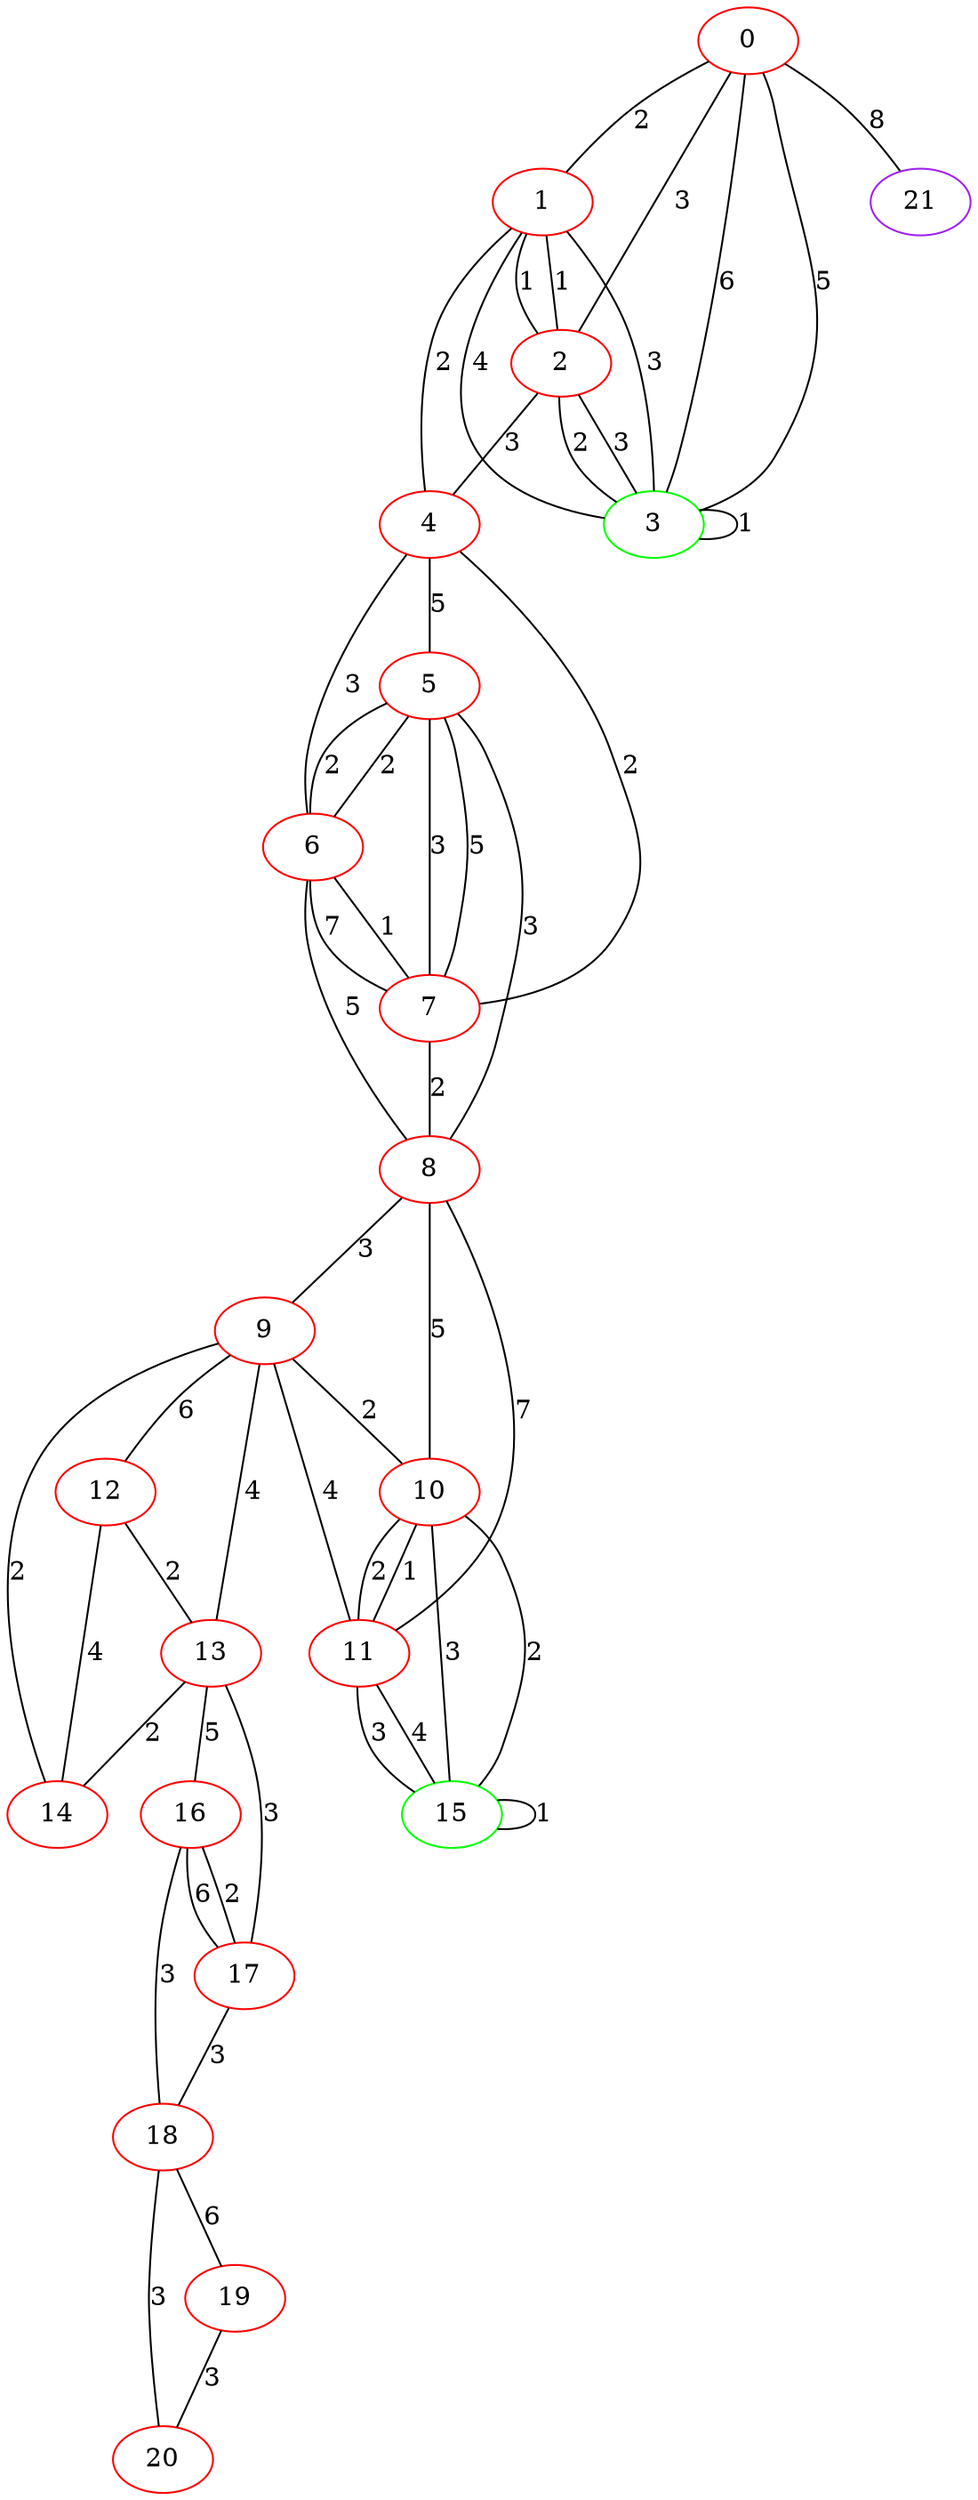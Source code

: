 graph "" {
0 [color=red, weight=1];
1 [color=red, weight=1];
2 [color=red, weight=1];
3 [color=green, weight=2];
4 [color=red, weight=1];
5 [color=red, weight=1];
6 [color=red, weight=1];
7 [color=red, weight=1];
8 [color=red, weight=1];
9 [color=red, weight=1];
10 [color=red, weight=1];
11 [color=red, weight=1];
12 [color=red, weight=1];
13 [color=red, weight=1];
14 [color=red, weight=1];
15 [color=green, weight=2];
16 [color=red, weight=1];
17 [color=red, weight=1];
18 [color=red, weight=1];
19 [color=red, weight=1];
20 [color=red, weight=1];
21 [color=purple, weight=4];
0 -- 1  [key=0, label=2];
0 -- 2  [key=0, label=3];
0 -- 3  [key=0, label=5];
0 -- 3  [key=1, label=6];
0 -- 21  [key=0, label=8];
1 -- 2  [key=0, label=1];
1 -- 2  [key=1, label=1];
1 -- 3  [key=0, label=3];
1 -- 3  [key=1, label=4];
1 -- 4  [key=0, label=2];
2 -- 3  [key=0, label=2];
2 -- 3  [key=1, label=3];
2 -- 4  [key=0, label=3];
3 -- 3  [key=0, label=1];
4 -- 5  [key=0, label=5];
4 -- 6  [key=0, label=3];
4 -- 7  [key=0, label=2];
5 -- 8  [key=0, label=3];
5 -- 6  [key=0, label=2];
5 -- 6  [key=1, label=2];
5 -- 7  [key=0, label=5];
5 -- 7  [key=1, label=3];
6 -- 8  [key=0, label=5];
6 -- 7  [key=0, label=7];
6 -- 7  [key=1, label=1];
7 -- 8  [key=0, label=2];
8 -- 9  [key=0, label=3];
8 -- 10  [key=0, label=5];
8 -- 11  [key=0, label=7];
9 -- 10  [key=0, label=2];
9 -- 11  [key=0, label=4];
9 -- 12  [key=0, label=6];
9 -- 13  [key=0, label=4];
9 -- 14  [key=0, label=2];
10 -- 11  [key=0, label=2];
10 -- 11  [key=1, label=1];
10 -- 15  [key=0, label=2];
10 -- 15  [key=1, label=3];
11 -- 15  [key=0, label=3];
11 -- 15  [key=1, label=4];
12 -- 13  [key=0, label=2];
12 -- 14  [key=0, label=4];
13 -- 16  [key=0, label=5];
13 -- 17  [key=0, label=3];
13 -- 14  [key=0, label=2];
15 -- 15  [key=0, label=1];
16 -- 17  [key=0, label=2];
16 -- 17  [key=1, label=6];
16 -- 18  [key=0, label=3];
17 -- 18  [key=0, label=3];
18 -- 19  [key=0, label=6];
18 -- 20  [key=0, label=3];
19 -- 20  [key=0, label=3];
}
